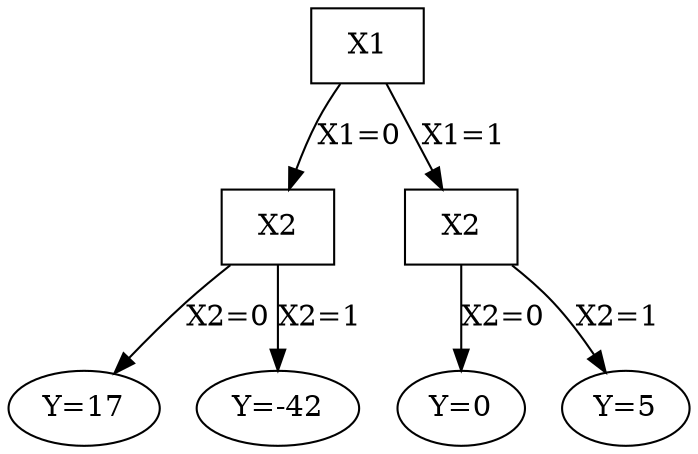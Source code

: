 digraph {
    A [label="X1", shape=rectangle]
    B [label="X2", shape=rectangle]
    C [label="X2", shape=rectangle]
    D [label="Y=17"]
    E [label="Y=-42"]
    F [label="Y=0"]
    G [label="Y=5"]
    A -> B [ label="X1=0" ]
    A -> C [ label="X1=1" ]
    B -> D [ label="X2=0" ]
    B -> E [ label="X2=1" ]
    C -> F [ label="X2=0" ]
    C -> G [ label="X2=1" ]
}
